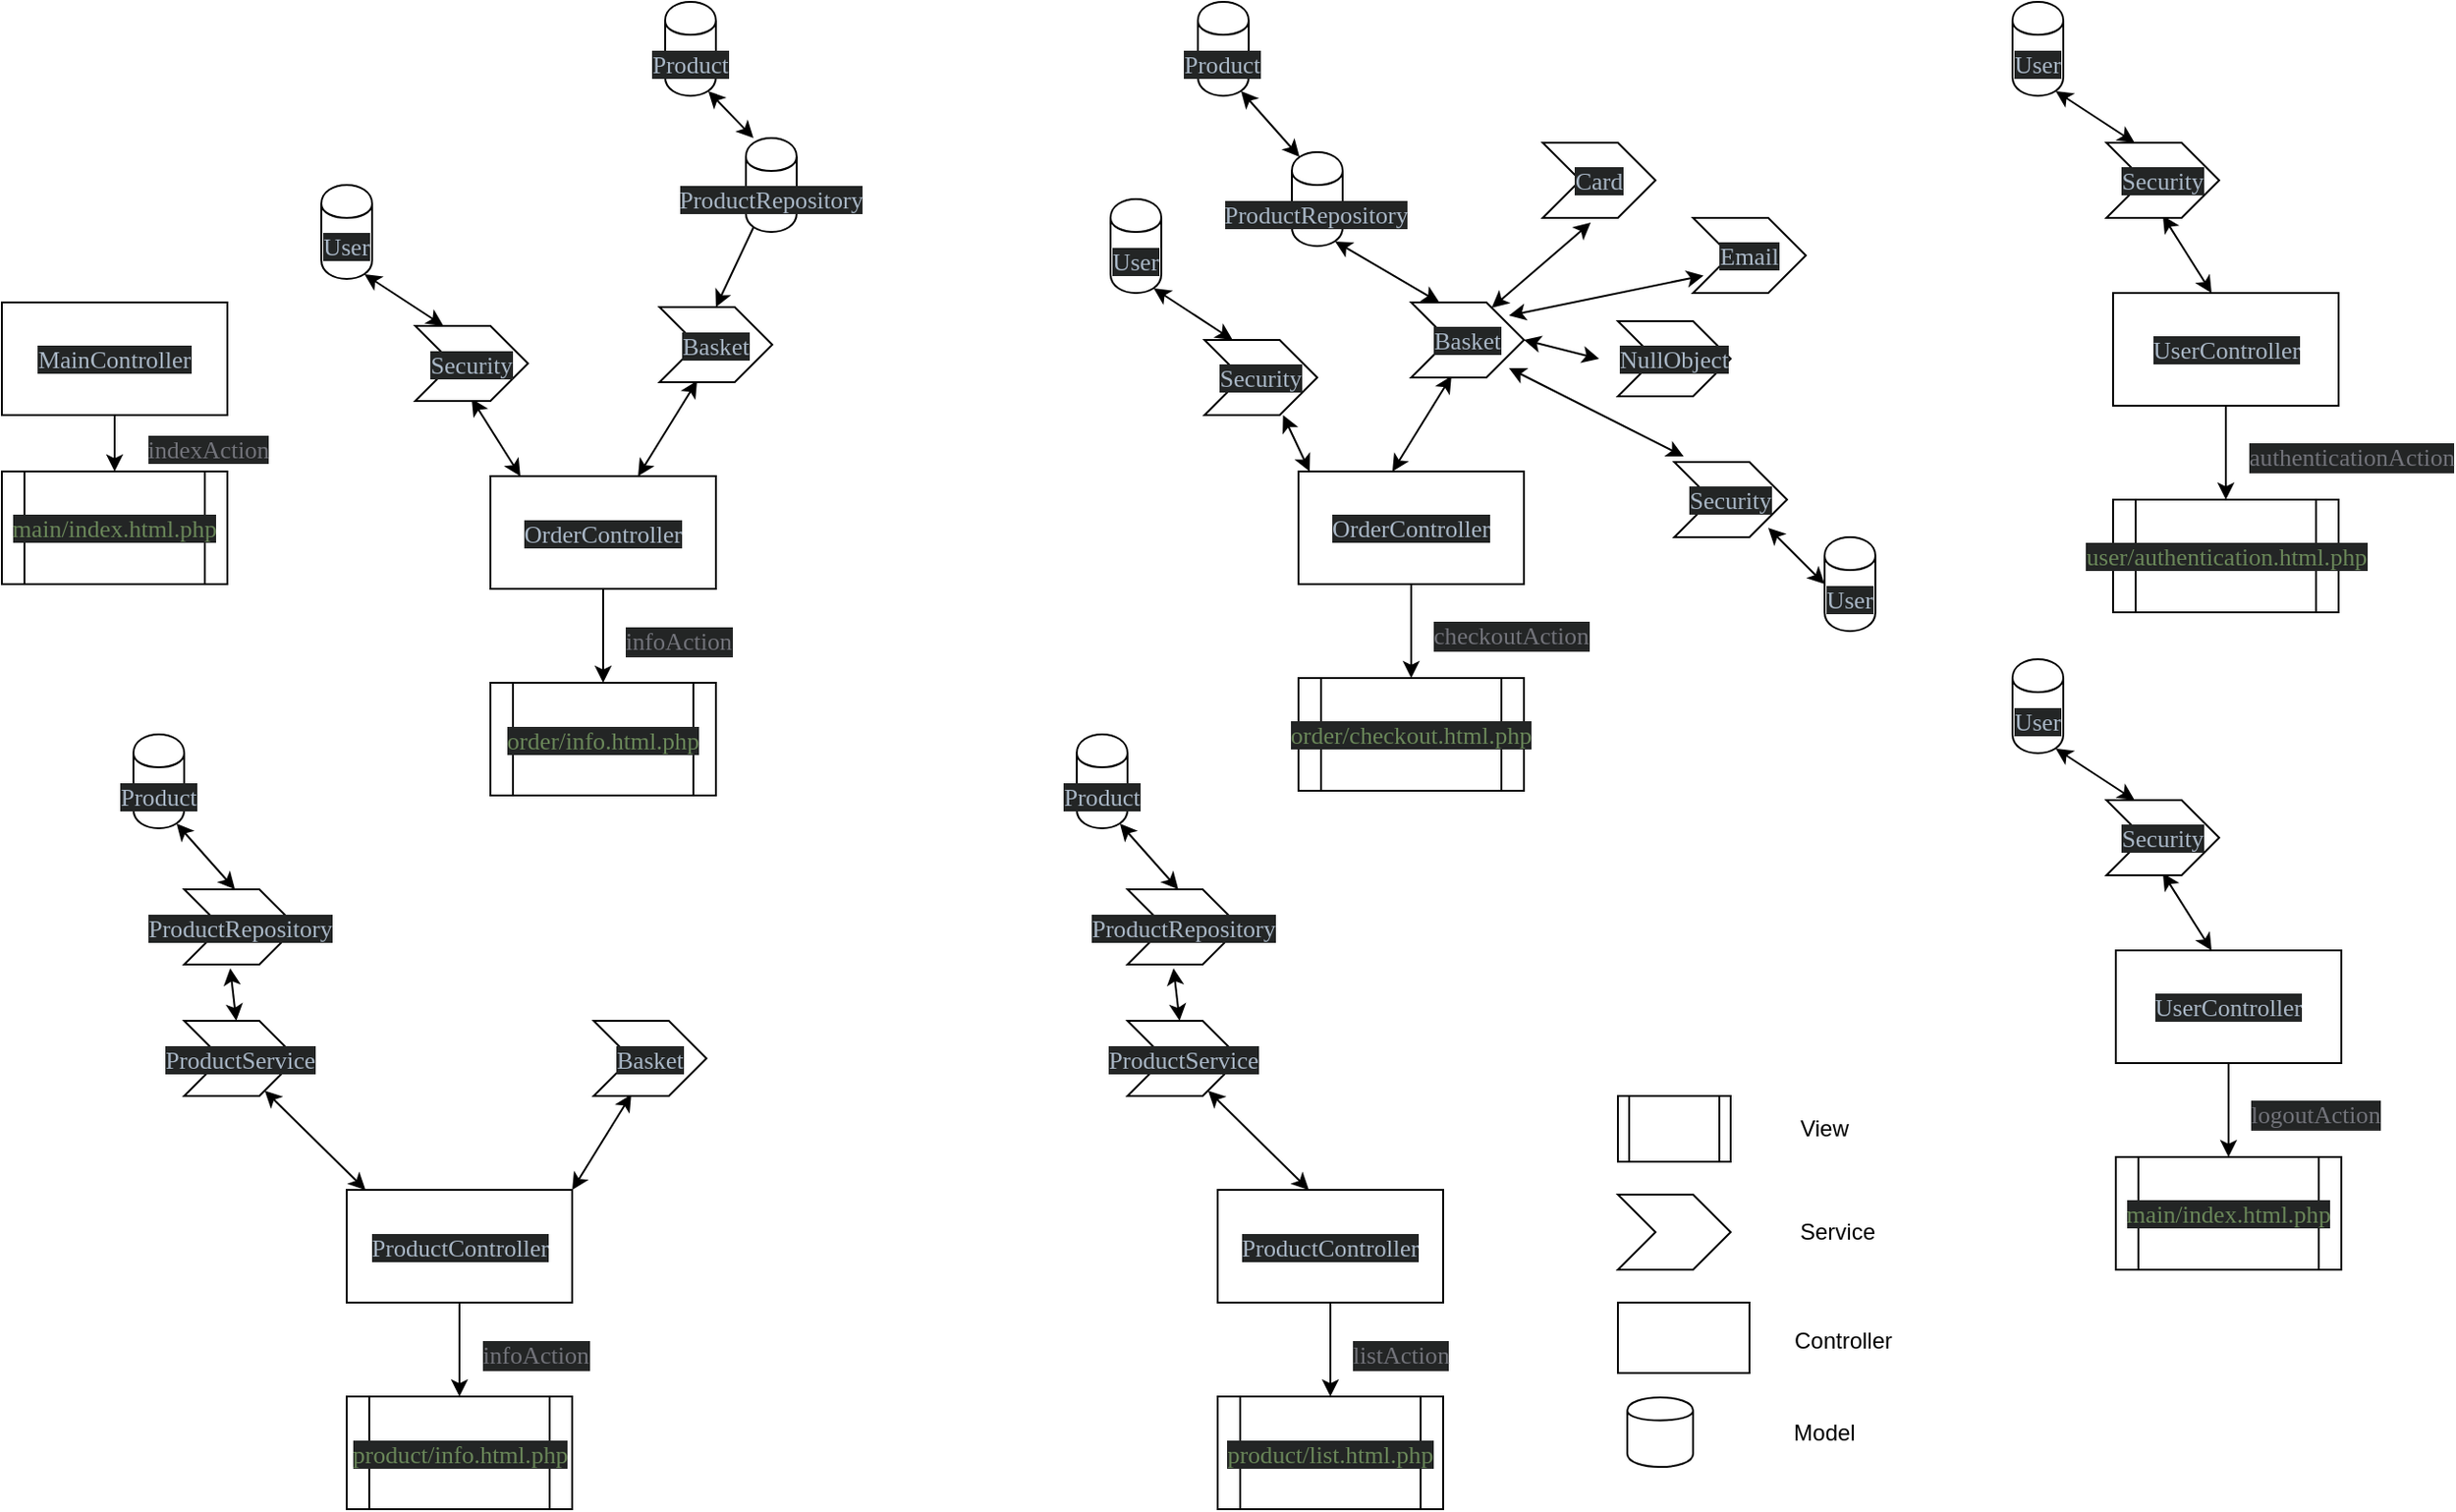<mxfile version="12.9.2" type="device"><diagram id="lqZsJrCbWGDz0xDybwRN" name="Страница 1"><mxGraphModel dx="1422" dy="2015" grid="1" gridSize="10" guides="1" tooltips="1" connect="1" arrows="1" fold="1" page="1" pageScale="1" pageWidth="827" pageHeight="1169" math="0" shadow="0"><root><mxCell id="0"/><mxCell id="1" parent="0"/><mxCell id="A2yRBeC67nWzHYGUFCj2-3" value="" style="edgeStyle=orthogonalEdgeStyle;rounded=0;orthogonalLoop=1;jettySize=auto;html=1;" edge="1" parent="1" source="A2yRBeC67nWzHYGUFCj2-1" target="A2yRBeC67nWzHYGUFCj2-2"><mxGeometry relative="1" as="geometry"/></mxCell><mxCell id="A2yRBeC67nWzHYGUFCj2-1" value="&lt;pre style=&quot;background-color: #2b2b2b ; color: #a9b7c6 ; font-family: &amp;#34;consolas&amp;#34; ; font-size: 9.8pt&quot;&gt;&lt;span style=&quot;background-color: #232525&quot;&gt;MainController&lt;/span&gt;&lt;/pre&gt;" style="rounded=0;whiteSpace=wrap;html=1;" vertex="1" parent="1"><mxGeometry x="30" y="-40" width="120" height="60" as="geometry"/></mxCell><mxCell id="A2yRBeC67nWzHYGUFCj2-2" value="&lt;pre style=&quot;background-color: #2b2b2b ; color: #a9b7c6 ; font-family: &amp;#34;consolas&amp;#34; ; font-size: 9.8pt&quot;&gt;&lt;pre style=&quot;font-family: &amp;#34;consolas&amp;#34; ; font-size: 9.8pt&quot;&gt;&lt;span style=&quot;color: #6a8759 ; background-color: #232525&quot;&gt;main/index.html.php&lt;/span&gt;&lt;/pre&gt;&lt;/pre&gt;" style="shape=process;whiteSpace=wrap;html=1;backgroundOutline=1;" vertex="1" parent="1"><mxGeometry x="30" y="50" width="120" height="60" as="geometry"/></mxCell><mxCell id="A2yRBeC67nWzHYGUFCj2-7" value="" style="rounded=0;orthogonalLoop=1;jettySize=auto;html=1;startArrow=classic;startFill=1;" edge="1" parent="1" source="A2yRBeC67nWzHYGUFCj2-4"><mxGeometry relative="1" as="geometry"><mxPoint x="399.98" y="1.731" as="targetPoint"/><Array as="points"/></mxGeometry></mxCell><mxCell id="A2yRBeC67nWzHYGUFCj2-11" value="" style="edgeStyle=none;rounded=0;orthogonalLoop=1;jettySize=auto;html=1;" edge="1" parent="1" source="A2yRBeC67nWzHYGUFCj2-4" target="A2yRBeC67nWzHYGUFCj2-10"><mxGeometry relative="1" as="geometry"/></mxCell><mxCell id="A2yRBeC67nWzHYGUFCj2-4" value="&lt;pre style=&quot;background-color: #2b2b2b ; color: #a9b7c6 ; font-family: &amp;#34;consolas&amp;#34; ; font-size: 9.8pt&quot;&gt;&lt;span style=&quot;background-color: #232525&quot;&gt;OrderController&lt;/span&gt;&lt;/pre&gt;" style="rounded=0;whiteSpace=wrap;html=1;" vertex="1" parent="1"><mxGeometry x="289.98" y="52.5" width="120" height="60" as="geometry"/></mxCell><mxCell id="A2yRBeC67nWzHYGUFCj2-5" value="&lt;pre style=&quot;background-color: #2b2b2b ; color: #a9b7c6 ; font-family: &amp;#34;consolas&amp;#34; ; font-size: 9.8pt&quot;&gt;&lt;span style=&quot;color: #72737a ; background-color: #232525&quot;&gt;indexAction&lt;/span&gt;&lt;/pre&gt;" style="text;html=1;strokeColor=none;fillColor=none;align=center;verticalAlign=middle;whiteSpace=wrap;rounded=0;" vertex="1" parent="1"><mxGeometry x="120" y="28" width="40" height="20" as="geometry"/></mxCell><mxCell id="A2yRBeC67nWzHYGUFCj2-10" value="&lt;pre style=&quot;background-color: #2b2b2b ; color: #a9b7c6 ; font-family: &amp;#34;consolas&amp;#34; ; font-size: 9.8pt&quot;&gt;&lt;pre style=&quot;font-family: &amp;#34;consolas&amp;#34; ; font-size: 9.8pt&quot;&gt;&lt;span style=&quot;color: #6a8759 ; background-color: #232525&quot;&gt;order/info.html.php&lt;/span&gt;&lt;/pre&gt;&lt;/pre&gt;" style="shape=process;whiteSpace=wrap;html=1;backgroundOutline=1;" vertex="1" parent="1"><mxGeometry x="289.98" y="162.5" width="120" height="60" as="geometry"/></mxCell><mxCell id="A2yRBeC67nWzHYGUFCj2-12" value="&lt;pre style=&quot;background-color: #2b2b2b ; color: #a9b7c6 ; font-family: &amp;#34;consolas&amp;#34; ; font-size: 9.8pt&quot;&gt;&lt;span style=&quot;color: #72737a ; background-color: #232525&quot;&gt;infoAction&lt;/span&gt;&lt;/pre&gt;" style="text;html=1;" vertex="1" parent="1"><mxGeometry x="359.98" y="112.5" width="80" height="30" as="geometry"/></mxCell><mxCell id="A2yRBeC67nWzHYGUFCj2-18" value="" style="edgeStyle=none;rounded=0;orthogonalLoop=1;jettySize=auto;html=1;entryX=0.133;entryY=0;entryDx=0;entryDy=0;entryPerimeter=0;startArrow=classic;startFill=1;" edge="1" parent="1" target="A2yRBeC67nWzHYGUFCj2-4"><mxGeometry relative="1" as="geometry"><mxPoint x="279.98" y="11.304" as="sourcePoint"/><mxPoint x="269.98" y="102.5" as="targetPoint"/></mxGeometry></mxCell><mxCell id="A2yRBeC67nWzHYGUFCj2-21" value="" style="edgeStyle=none;rounded=0;orthogonalLoop=1;jettySize=auto;html=1;entryX=0.5;entryY=0;entryDx=0;entryDy=0;exitX=0.15;exitY=0.95;exitDx=0;exitDy=0;exitPerimeter=0;" edge="1" parent="1" source="A2yRBeC67nWzHYGUFCj2-19" target="A2yRBeC67nWzHYGUFCj2-53"><mxGeometry relative="1" as="geometry"><mxPoint x="459.98" y="-97.5" as="sourcePoint"/><mxPoint x="414.98" y="-47.5" as="targetPoint"/></mxGeometry></mxCell><mxCell id="A2yRBeC67nWzHYGUFCj2-19" value="&lt;pre style=&quot;background-color: #2b2b2b ; color: #a9b7c6 ; font-family: &amp;#34;consolas&amp;#34; ; font-size: 9.8pt&quot;&gt;&lt;pre style=&quot;font-family: &amp;#34;consolas&amp;#34; ; font-size: 9.8pt&quot;&gt;&lt;span style=&quot;background-color: #232525&quot;&gt;ProductRepository&lt;/span&gt;&lt;/pre&gt;&lt;/pre&gt;" style="shape=cylinder;whiteSpace=wrap;html=1;boundedLbl=1;backgroundOutline=1;" vertex="1" parent="1"><mxGeometry x="425.94" y="-127.5" width="27.02" height="50" as="geometry"/></mxCell><mxCell id="A2yRBeC67nWzHYGUFCj2-24" value="&lt;pre style=&quot;background-color: #2b2b2b ; color: #a9b7c6 ; font-family: &amp;#34;consolas&amp;#34; ; font-size: 9.8pt&quot;&gt;&lt;span style=&quot;background-color: #232525&quot;&gt;OrderController&lt;/span&gt;&lt;/pre&gt;" style="rounded=0;whiteSpace=wrap;html=1;" vertex="1" parent="1"><mxGeometry x="720" y="50" width="120" height="60" as="geometry"/></mxCell><mxCell id="A2yRBeC67nWzHYGUFCj2-25" value="" style="edgeStyle=none;rounded=0;orthogonalLoop=1;jettySize=auto;html=1;" edge="1" parent="1" target="A2yRBeC67nWzHYGUFCj2-26"><mxGeometry relative="1" as="geometry"><mxPoint x="780" y="110" as="sourcePoint"/></mxGeometry></mxCell><mxCell id="A2yRBeC67nWzHYGUFCj2-26" value="&lt;pre style=&quot;background-color: #2b2b2b ; color: #a9b7c6 ; font-family: &amp;#34;consolas&amp;#34; ; font-size: 9.8pt&quot;&gt;&lt;pre style=&quot;font-family: &amp;#34;consolas&amp;#34; ; font-size: 9.8pt&quot;&gt;&lt;pre style=&quot;font-family: &amp;#34;consolas&amp;#34; ; font-size: 9.8pt&quot;&gt;&lt;span style=&quot;color: #6a8759 ; background-color: #232525&quot;&gt;order/checkout.html.php&lt;/span&gt;&lt;/pre&gt;&lt;/pre&gt;&lt;/pre&gt;" style="shape=process;whiteSpace=wrap;html=1;backgroundOutline=1;" vertex="1" parent="1"><mxGeometry x="720" y="160" width="120" height="60" as="geometry"/></mxCell><mxCell id="A2yRBeC67nWzHYGUFCj2-27" value="&lt;pre style=&quot;background-color: #2b2b2b ; color: #a9b7c6 ; font-family: &amp;#34;consolas&amp;#34; ; font-size: 9.8pt&quot;&gt;&lt;pre style=&quot;font-family: &amp;#34;consolas&amp;#34; ; font-size: 9.8pt&quot;&gt;&lt;span style=&quot;color: #72737a ; background-color: #232525&quot;&gt;checkoutAction&lt;/span&gt;&lt;/pre&gt;&lt;/pre&gt;" style="text;html=1;" vertex="1" parent="1"><mxGeometry x="790" y="110" width="80" height="30" as="geometry"/></mxCell><mxCell id="A2yRBeC67nWzHYGUFCj2-29" value="" style="edgeStyle=none;rounded=0;orthogonalLoop=1;jettySize=auto;html=1;entryX=0.133;entryY=0;entryDx=0;entryDy=0;entryPerimeter=0;startArrow=classic;startFill=1;" edge="1" parent="1"><mxGeometry relative="1" as="geometry"><mxPoint x="725.96" y="50" as="targetPoint"/><mxPoint x="711.8" y="20" as="sourcePoint"/></mxGeometry></mxCell><mxCell id="A2yRBeC67nWzHYGUFCj2-37" value="" style="edgeStyle=none;rounded=0;orthogonalLoop=1;jettySize=auto;html=1;entryX=0.75;entryY=0;entryDx=0;entryDy=0;startArrow=classic;startFill=1;exitX=0.15;exitY=0.95;exitDx=0;exitDy=0;exitPerimeter=0;" edge="1" parent="1" target="A2yRBeC67nWzHYGUFCj2-59"><mxGeometry relative="1" as="geometry"><mxPoint x="826.93" y="-47.5" as="targetPoint"/><mxPoint x="875.553" y="-82.5" as="sourcePoint"/></mxGeometry></mxCell><mxCell id="A2yRBeC67nWzHYGUFCj2-39" value="" style="edgeStyle=none;rounded=0;orthogonalLoop=1;jettySize=auto;html=1;startArrow=classic;startFill=1;entryX=1;entryY=0.5;entryDx=0;entryDy=0;" edge="1" parent="1" target="A2yRBeC67nWzHYGUFCj2-59"><mxGeometry relative="1" as="geometry"><mxPoint x="831.43" y="-25" as="targetPoint"/><mxPoint x="880" y="-10" as="sourcePoint"/></mxGeometry></mxCell><mxCell id="A2yRBeC67nWzHYGUFCj2-41" value="" style="edgeStyle=none;rounded=0;orthogonalLoop=1;jettySize=auto;html=1;entryX=0.867;entryY=0.175;entryDx=0;entryDy=0;startArrow=classic;startFill=1;exitX=0.15;exitY=0.95;exitDx=0;exitDy=0;exitPerimeter=0;entryPerimeter=0;" edge="1" parent="1" target="A2yRBeC67nWzHYGUFCj2-59"><mxGeometry relative="1" as="geometry"><mxPoint x="831.43" y="-35" as="targetPoint"/><mxPoint x="935.553" y="-54.3" as="sourcePoint"/></mxGeometry></mxCell><mxCell id="A2yRBeC67nWzHYGUFCj2-43" value="" style="edgeStyle=none;rounded=0;orthogonalLoop=1;jettySize=auto;html=1;entryX=0.867;entryY=0.875;entryDx=0;entryDy=0;startArrow=classic;startFill=1;exitX=0.083;exitY=-0.075;exitDx=0;exitDy=0;entryPerimeter=0;exitPerimeter=0;" edge="1" parent="1" source="A2yRBeC67nWzHYGUFCj2-66" target="A2yRBeC67nWzHYGUFCj2-59"><mxGeometry relative="1" as="geometry"><mxPoint x="801.43" y="-35" as="targetPoint"/><mxPoint x="720" y="-15" as="sourcePoint"/></mxGeometry></mxCell><mxCell id="A2yRBeC67nWzHYGUFCj2-45" value="" style="rounded=0;orthogonalLoop=1;jettySize=auto;html=1;startArrow=classic;startFill=1;" edge="1" parent="1"><mxGeometry relative="1" as="geometry"><mxPoint x="770.001" y="50" as="sourcePoint"/><Array as="points"/><mxPoint x="801.43" y="-0.769" as="targetPoint"/></mxGeometry></mxCell><mxCell id="A2yRBeC67nWzHYGUFCj2-47" value="" style="edgeStyle=none;rounded=0;orthogonalLoop=1;jettySize=auto;html=1;entryX=0.25;entryY=0;entryDx=0;entryDy=0;exitX=0.85;exitY=0.95;exitDx=0;exitDy=0;exitPerimeter=0;startArrow=classic;startFill=1;" edge="1" parent="1" source="A2yRBeC67nWzHYGUFCj2-48" target="A2yRBeC67nWzHYGUFCj2-59"><mxGeometry relative="1" as="geometry"><mxPoint x="861.43" y="-100" as="sourcePoint"/><mxPoint x="816.43" y="-50" as="targetPoint"/></mxGeometry></mxCell><mxCell id="A2yRBeC67nWzHYGUFCj2-48" value="&lt;pre style=&quot;background-color: #2b2b2b ; color: #a9b7c6 ; font-family: &amp;#34;consolas&amp;#34; ; font-size: 9.8pt&quot;&gt;&lt;pre style=&quot;font-family: &amp;#34;consolas&amp;#34; ; font-size: 9.8pt&quot;&gt;&lt;span style=&quot;background-color: #232525&quot;&gt;ProductRepository&lt;/span&gt;&lt;/pre&gt;&lt;/pre&gt;" style="shape=cylinder;whiteSpace=wrap;html=1;boundedLbl=1;backgroundOutline=1;" vertex="1" parent="1"><mxGeometry x="716.49" y="-120" width="27.02" height="50" as="geometry"/></mxCell><mxCell id="A2yRBeC67nWzHYGUFCj2-49" value="" style="edgeStyle=none;rounded=0;orthogonalLoop=1;jettySize=auto;html=1;entryX=0.15;entryY=0.05;entryDx=0;entryDy=0;exitX=0.85;exitY=0.95;exitDx=0;exitDy=0;exitPerimeter=0;startArrow=classic;startFill=1;entryPerimeter=0;" edge="1" parent="1" source="A2yRBeC67nWzHYGUFCj2-50" target="A2yRBeC67nWzHYGUFCj2-48"><mxGeometry relative="1" as="geometry"><mxPoint x="818.45" y="-170" as="sourcePoint"/><mxPoint x="773.45" y="-120" as="targetPoint"/></mxGeometry></mxCell><mxCell id="A2yRBeC67nWzHYGUFCj2-50" value="&lt;pre style=&quot;background-color: #2b2b2b ; color: #a9b7c6 ; font-family: &amp;#34;consolas&amp;#34; ; font-size: 9.8pt&quot;&gt;&lt;pre style=&quot;font-family: &amp;#34;consolas&amp;#34; ; font-size: 9.8pt&quot;&gt;&lt;pre style=&quot;font-family: &amp;#34;consolas&amp;#34; ; font-size: 9.8pt&quot;&gt;&lt;span style=&quot;background-color: #232525&quot;&gt;Product&lt;/span&gt;&lt;/pre&gt;&lt;/pre&gt;&lt;/pre&gt;" style="shape=cylinder;whiteSpace=wrap;html=1;boundedLbl=1;backgroundOutline=1;" vertex="1" parent="1"><mxGeometry x="666.49" y="-200" width="27.02" height="50" as="geometry"/></mxCell><mxCell id="A2yRBeC67nWzHYGUFCj2-51" value="" style="edgeStyle=none;rounded=0;orthogonalLoop=1;jettySize=auto;html=1;exitX=0.85;exitY=0.95;exitDx=0;exitDy=0;exitPerimeter=0;startArrow=classic;startFill=1;" edge="1" parent="1" source="A2yRBeC67nWzHYGUFCj2-52"><mxGeometry relative="1" as="geometry"><mxPoint x="481.4" y="-170" as="sourcePoint"/><mxPoint x="429.98" y="-127.5" as="targetPoint"/></mxGeometry></mxCell><mxCell id="A2yRBeC67nWzHYGUFCj2-52" value="&lt;pre style=&quot;background-color: #2b2b2b ; color: #a9b7c6 ; font-family: &amp;#34;consolas&amp;#34; ; font-size: 9.8pt&quot;&gt;&lt;pre style=&quot;font-family: &amp;#34;consolas&amp;#34; ; font-size: 9.8pt&quot;&gt;&lt;pre style=&quot;font-family: &amp;#34;consolas&amp;#34; ; font-size: 9.8pt&quot;&gt;&lt;span style=&quot;background-color: #232525&quot;&gt;Product&lt;/span&gt;&lt;/pre&gt;&lt;/pre&gt;&lt;/pre&gt;" style="shape=cylinder;whiteSpace=wrap;html=1;boundedLbl=1;backgroundOutline=1;" vertex="1" parent="1"><mxGeometry x="382.95" y="-200" width="27.02" height="50" as="geometry"/></mxCell><mxCell id="A2yRBeC67nWzHYGUFCj2-53" value="&lt;pre style=&quot;background-color: rgb(43 , 43 , 43) ; color: rgb(169 , 183 , 198) ; font-family: &amp;#34;consolas&amp;#34; ; font-size: 9.8pt&quot;&gt;&lt;span style=&quot;background-color: rgb(35 , 37 , 37)&quot;&gt;Basket&lt;/span&gt;&lt;/pre&gt;" style="shape=step;perimeter=stepPerimeter;whiteSpace=wrap;html=1;fixedSize=1;" vertex="1" parent="1"><mxGeometry x="379.98" y="-37.5" width="60" height="40" as="geometry"/></mxCell><mxCell id="A2yRBeC67nWzHYGUFCj2-55" value="&lt;pre style=&quot;background-color: rgb(43 , 43 , 43) ; color: rgb(169 , 183 , 198) ; font-family: &amp;#34;consolas&amp;#34; ; font-size: 9.8pt&quot;&gt;&lt;pre style=&quot;font-family: &amp;#34;consolas&amp;#34; ; font-size: 9.8pt&quot;&gt;&lt;span style=&quot;background-color: rgb(35 , 37 , 37)&quot;&gt;Security&lt;/span&gt;&lt;/pre&gt;&lt;/pre&gt;" style="shape=step;perimeter=stepPerimeter;whiteSpace=wrap;html=1;fixedSize=1;" vertex="1" parent="1"><mxGeometry x="249.98" y="-27.5" width="60" height="40" as="geometry"/></mxCell><mxCell id="A2yRBeC67nWzHYGUFCj2-57" value="&lt;pre style=&quot;background-color: rgb(43 , 43 , 43) ; color: rgb(169 , 183 , 198) ; font-family: &amp;#34;consolas&amp;#34; ; font-size: 9.8pt&quot;&gt;&lt;pre style=&quot;font-family: &amp;#34;consolas&amp;#34; ; font-size: 9.8pt&quot;&gt;&lt;span style=&quot;background-color: rgb(35 , 37 , 37)&quot;&gt;Security&lt;/span&gt;&lt;/pre&gt;&lt;/pre&gt;" style="shape=step;perimeter=stepPerimeter;whiteSpace=wrap;html=1;fixedSize=1;" vertex="1" parent="1"><mxGeometry x="670" y="-20" width="60" height="40" as="geometry"/></mxCell><mxCell id="A2yRBeC67nWzHYGUFCj2-59" value="&lt;pre style=&quot;background-color: rgb(43 , 43 , 43) ; color: rgb(169 , 183 , 198) ; font-family: &amp;#34;consolas&amp;#34; ; font-size: 9.8pt&quot;&gt;&lt;span style=&quot;background-color: rgb(35 , 37 , 37)&quot;&gt;Basket&lt;/span&gt;&lt;/pre&gt;" style="shape=step;perimeter=stepPerimeter;whiteSpace=wrap;html=1;fixedSize=1;" vertex="1" parent="1"><mxGeometry x="780" y="-40" width="60" height="40" as="geometry"/></mxCell><mxCell id="A2yRBeC67nWzHYGUFCj2-62" value="&lt;pre style=&quot;background-color: rgb(43 , 43 , 43) ; color: rgb(169 , 183 , 198) ; font-family: &amp;#34;consolas&amp;#34; ; font-size: 9.8pt&quot;&gt;&lt;pre style=&quot;font-size: 9.8pt ; font-family: &amp;#34;consolas&amp;#34;&quot;&gt;&lt;span style=&quot;background-color: rgb(35 , 37 , 37)&quot;&gt;Card&lt;/span&gt;&lt;/pre&gt;&lt;/pre&gt;" style="shape=step;perimeter=stepPerimeter;whiteSpace=wrap;html=1;fixedSize=1;" vertex="1" parent="1"><mxGeometry x="850" y="-125" width="60" height="40" as="geometry"/></mxCell><mxCell id="A2yRBeC67nWzHYGUFCj2-63" value="&lt;pre style=&quot;background-color: rgb(43 , 43 , 43) ; color: rgb(169 , 183 , 198) ; font-family: &amp;#34;consolas&amp;#34; ; font-size: 9.8pt&quot;&gt;&lt;pre style=&quot;font-size: 9.8pt ; font-family: &amp;#34;consolas&amp;#34;&quot;&gt;&lt;span style=&quot;background-color: rgb(35 , 37 , 37)&quot;&gt;Email&lt;/span&gt;&lt;/pre&gt;&lt;/pre&gt;" style="shape=step;perimeter=stepPerimeter;whiteSpace=wrap;html=1;fixedSize=1;" vertex="1" parent="1"><mxGeometry x="930" y="-85" width="60" height="40" as="geometry"/></mxCell><mxCell id="A2yRBeC67nWzHYGUFCj2-64" value="&lt;pre style=&quot;background-color: rgb(43 , 43 , 43) ; color: rgb(169 , 183 , 198) ; font-family: &amp;#34;consolas&amp;#34; ; font-size: 9.8pt&quot;&gt;&lt;pre style=&quot;font-size: 9.8pt ; font-family: &amp;#34;consolas&amp;#34;&quot;&gt;&lt;span style=&quot;background-color: rgb(35 , 37 , 37)&quot;&gt;NullObject&lt;/span&gt;&lt;/pre&gt;&lt;/pre&gt;" style="shape=step;perimeter=stepPerimeter;whiteSpace=wrap;html=1;fixedSize=1;" vertex="1" parent="1"><mxGeometry x="890" y="-30" width="60" height="40" as="geometry"/></mxCell><mxCell id="A2yRBeC67nWzHYGUFCj2-66" value="&lt;pre style=&quot;background-color: rgb(43 , 43 , 43) ; color: rgb(169 , 183 , 198) ; font-family: &amp;#34;consolas&amp;#34; ; font-size: 9.8pt&quot;&gt;&lt;pre style=&quot;font-family: &amp;#34;consolas&amp;#34; ; font-size: 9.8pt&quot;&gt;&lt;span style=&quot;background-color: rgb(35 , 37 , 37)&quot;&gt;Security&lt;/span&gt;&lt;/pre&gt;&lt;/pre&gt;" style="shape=step;perimeter=stepPerimeter;whiteSpace=wrap;html=1;fixedSize=1;" vertex="1" parent="1"><mxGeometry x="920" y="45" width="60" height="40" as="geometry"/></mxCell><mxCell id="A2yRBeC67nWzHYGUFCj2-67" value="" style="edgeStyle=none;rounded=0;orthogonalLoop=1;jettySize=auto;html=1;entryX=0.833;entryY=0.875;entryDx=0;entryDy=0;exitX=0;exitY=0.5;exitDx=0;exitDy=0;startArrow=classic;startFill=1;entryPerimeter=0;" edge="1" parent="1" source="A2yRBeC67nWzHYGUFCj2-68" target="A2yRBeC67nWzHYGUFCj2-66"><mxGeometry relative="1" as="geometry"><mxPoint x="1141.96" y="68.75" as="sourcePoint"/><mxPoint x="1044.053" y="121.25" as="targetPoint"/></mxGeometry></mxCell><mxCell id="A2yRBeC67nWzHYGUFCj2-68" value="&lt;pre style=&quot;background-color: #2b2b2b ; color: #a9b7c6 ; font-family: &amp;#34;consolas&amp;#34; ; font-size: 9.8pt&quot;&gt;&lt;pre style=&quot;font-family: &amp;#34;consolas&amp;#34; ; font-size: 9.8pt&quot;&gt;&lt;pre style=&quot;font-family: &amp;#34;consolas&amp;#34; ; font-size: 9.8pt&quot;&gt;&lt;pre style=&quot;font-family: &amp;#34;consolas&amp;#34; ; font-size: 9.8pt&quot;&gt;&lt;span style=&quot;background-color: #232525&quot;&gt;User&lt;/span&gt;&lt;/pre&gt;&lt;/pre&gt;&lt;/pre&gt;&lt;/pre&gt;" style="shape=cylinder;whiteSpace=wrap;html=1;boundedLbl=1;backgroundOutline=1;" vertex="1" parent="1"><mxGeometry x="1000" y="85" width="27.02" height="50" as="geometry"/></mxCell><mxCell id="A2yRBeC67nWzHYGUFCj2-73" value="" style="edgeStyle=none;rounded=0;orthogonalLoop=1;jettySize=auto;html=1;entryX=0.25;entryY=0;entryDx=0;entryDy=0;startArrow=classic;startFill=1;exitX=0.85;exitY=0.95;exitDx=0;exitDy=0;exitPerimeter=0;" edge="1" parent="1" source="A2yRBeC67nWzHYGUFCj2-74" target="A2yRBeC67nWzHYGUFCj2-55"><mxGeometry relative="1" as="geometry"><mxPoint x="229.98" y="-47.5" as="sourcePoint"/><mxPoint x="169.98" y="-107.5" as="targetPoint"/></mxGeometry></mxCell><mxCell id="A2yRBeC67nWzHYGUFCj2-74" value="&lt;pre style=&quot;background-color: #2b2b2b ; color: #a9b7c6 ; font-family: &amp;#34;consolas&amp;#34; ; font-size: 9.8pt&quot;&gt;&lt;pre style=&quot;font-family: &amp;#34;consolas&amp;#34; ; font-size: 9.8pt&quot;&gt;&lt;pre style=&quot;font-family: &amp;#34;consolas&amp;#34; ; font-size: 9.8pt&quot;&gt;&lt;pre style=&quot;font-family: &amp;#34;consolas&amp;#34; ; font-size: 9.8pt&quot;&gt;&lt;span style=&quot;background-color: #232525&quot;&gt;User&lt;/span&gt;&lt;/pre&gt;&lt;/pre&gt;&lt;/pre&gt;&lt;/pre&gt;" style="shape=cylinder;whiteSpace=wrap;html=1;boundedLbl=1;backgroundOutline=1;" vertex="1" parent="1"><mxGeometry x="200.0" y="-102.5" width="27.02" height="50" as="geometry"/></mxCell><mxCell id="A2yRBeC67nWzHYGUFCj2-75" value="" style="edgeStyle=none;rounded=0;orthogonalLoop=1;jettySize=auto;html=1;entryX=0.25;entryY=0;entryDx=0;entryDy=0;startArrow=classic;startFill=1;exitX=0.85;exitY=0.95;exitDx=0;exitDy=0;exitPerimeter=0;" edge="1" parent="1" source="A2yRBeC67nWzHYGUFCj2-76"><mxGeometry relative="1" as="geometry"><mxPoint x="649.98" y="-40" as="sourcePoint"/><mxPoint x="684.98" y="-20" as="targetPoint"/></mxGeometry></mxCell><mxCell id="A2yRBeC67nWzHYGUFCj2-76" value="&lt;pre style=&quot;background-color: #2b2b2b ; color: #a9b7c6 ; font-family: &amp;#34;consolas&amp;#34; ; font-size: 9.8pt&quot;&gt;&lt;pre style=&quot;font-family: &amp;#34;consolas&amp;#34; ; font-size: 9.8pt&quot;&gt;&lt;pre style=&quot;font-family: &amp;#34;consolas&amp;#34; ; font-size: 9.8pt&quot;&gt;&lt;pre style=&quot;font-family: &amp;#34;consolas&amp;#34; ; font-size: 9.8pt&quot;&gt;&lt;span style=&quot;background-color: #232525&quot;&gt;User&lt;/span&gt;&lt;/pre&gt;&lt;/pre&gt;&lt;/pre&gt;&lt;/pre&gt;" style="shape=cylinder;whiteSpace=wrap;html=1;boundedLbl=1;backgroundOutline=1;" vertex="1" parent="1"><mxGeometry x="620" y="-95" width="27.02" height="50" as="geometry"/></mxCell><mxCell id="A2yRBeC67nWzHYGUFCj2-77" value="" style="edgeStyle=none;rounded=0;orthogonalLoop=1;jettySize=auto;html=1;" edge="1" parent="1" source="A2yRBeC67nWzHYGUFCj2-78" target="A2yRBeC67nWzHYGUFCj2-79"><mxGeometry relative="1" as="geometry"/></mxCell><mxCell id="A2yRBeC67nWzHYGUFCj2-78" value="&lt;pre style=&quot;background-color: #2b2b2b ; color: #a9b7c6 ; font-family: &amp;#34;consolas&amp;#34; ; font-size: 9.8pt&quot;&gt;&lt;pre style=&quot;font-family: &amp;#34;consolas&amp;#34; ; font-size: 9.8pt&quot;&gt;&lt;span style=&quot;background-color: #232525&quot;&gt;ProductController&lt;/span&gt;&lt;/pre&gt;&lt;/pre&gt;" style="rounded=0;whiteSpace=wrap;html=1;" vertex="1" parent="1"><mxGeometry x="213.5" y="432.5" width="120" height="60" as="geometry"/></mxCell><mxCell id="A2yRBeC67nWzHYGUFCj2-79" value="&lt;pre style=&quot;background-color: #2b2b2b ; color: #a9b7c6 ; font-family: &amp;#34;consolas&amp;#34; ; font-size: 9.8pt&quot;&gt;&lt;pre style=&quot;font-family: &amp;#34;consolas&amp;#34; ; font-size: 9.8pt&quot;&gt;&lt;span style=&quot;color: #6a8759 ; background-color: #232525&quot;&gt;product/info.html.php&lt;/span&gt;&lt;/pre&gt;&lt;/pre&gt;" style="shape=process;whiteSpace=wrap;html=1;backgroundOutline=1;" vertex="1" parent="1"><mxGeometry x="213.5" y="542.5" width="120" height="60" as="geometry"/></mxCell><mxCell id="A2yRBeC67nWzHYGUFCj2-80" value="&lt;pre style=&quot;background-color: #2b2b2b ; color: #a9b7c6 ; font-family: &amp;#34;consolas&amp;#34; ; font-size: 9.8pt&quot;&gt;&lt;pre style=&quot;font-family: &amp;#34;consolas&amp;#34; ; font-size: 9.8pt&quot;&gt;&lt;span style=&quot;color: #72737a ; background-color: #232525&quot;&gt;infoAction&lt;/span&gt;&lt;/pre&gt;&lt;/pre&gt;" style="text;html=1;" vertex="1" parent="1"><mxGeometry x="283.5" y="492.5" width="80" height="30" as="geometry"/></mxCell><mxCell id="A2yRBeC67nWzHYGUFCj2-81" value="" style="rounded=0;orthogonalLoop=1;jettySize=auto;html=1;startArrow=classic;startFill=1;" edge="1" parent="1"><mxGeometry relative="1" as="geometry"><mxPoint x="333.521" y="432.5" as="sourcePoint"/><mxPoint x="364.95" y="381.731" as="targetPoint"/><Array as="points"/></mxGeometry></mxCell><mxCell id="A2yRBeC67nWzHYGUFCj2-82" value="&lt;pre style=&quot;background-color: rgb(43 , 43 , 43) ; color: rgb(169 , 183 , 198) ; font-family: &amp;#34;consolas&amp;#34; ; font-size: 9.8pt&quot;&gt;&lt;span style=&quot;background-color: rgb(35 , 37 , 37)&quot;&gt;Basket&lt;/span&gt;&lt;/pre&gt;" style="shape=step;perimeter=stepPerimeter;whiteSpace=wrap;html=1;fixedSize=1;" vertex="1" parent="1"><mxGeometry x="344.95" y="342.5" width="60" height="40" as="geometry"/></mxCell><mxCell id="A2yRBeC67nWzHYGUFCj2-83" value="" style="rounded=0;orthogonalLoop=1;jettySize=auto;html=1;startArrow=classic;startFill=1;entryX=0.75;entryY=1;entryDx=0;entryDy=0;" edge="1" parent="1" target="A2yRBeC67nWzHYGUFCj2-84"><mxGeometry relative="1" as="geometry"><mxPoint x="223.521" y="432.5" as="sourcePoint"/><mxPoint x="254.95" y="381.731" as="targetPoint"/><Array as="points"/></mxGeometry></mxCell><mxCell id="A2yRBeC67nWzHYGUFCj2-84" value="&lt;pre style=&quot;background-color: rgb(43 , 43 , 43) ; color: rgb(169 , 183 , 198) ; font-family: &amp;#34;consolas&amp;#34; ; font-size: 9.8pt&quot;&gt;&lt;pre style=&quot;font-family: &amp;#34;consolas&amp;#34; ; font-size: 9.8pt&quot;&gt;&lt;span style=&quot;background-color: #232525&quot;&gt;ProductService&lt;/span&gt;&lt;/pre&gt;&lt;/pre&gt;" style="shape=step;perimeter=stepPerimeter;whiteSpace=wrap;html=1;fixedSize=1;" vertex="1" parent="1"><mxGeometry x="127.03" y="342.5" width="60" height="40" as="geometry"/></mxCell><mxCell id="A2yRBeC67nWzHYGUFCj2-86" value="&lt;pre style=&quot;background-color: rgb(43 , 43 , 43) ; color: rgb(169 , 183 , 198) ; font-family: &amp;#34;consolas&amp;#34; ; font-size: 9.8pt&quot;&gt;&lt;pre style=&quot;font-family: &amp;#34;consolas&amp;#34; ; font-size: 9.8pt&quot;&gt;&lt;pre style=&quot;font-family: &amp;#34;consolas&amp;#34; ; font-size: 9.8pt&quot;&gt;&lt;span style=&quot;background-color: #232525&quot;&gt;ProductRepository&lt;/span&gt;&lt;/pre&gt;&lt;/pre&gt;&lt;/pre&gt;" style="shape=step;perimeter=stepPerimeter;whiteSpace=wrap;html=1;fixedSize=1;" vertex="1" parent="1"><mxGeometry x="127.03" y="272.5" width="60" height="40" as="geometry"/></mxCell><mxCell id="A2yRBeC67nWzHYGUFCj2-87" value="" style="rounded=0;orthogonalLoop=1;jettySize=auto;html=1;startArrow=classic;startFill=1;entryX=0.408;entryY=1.05;entryDx=0;entryDy=0;entryPerimeter=0;" edge="1" parent="1" source="A2yRBeC67nWzHYGUFCj2-84" target="A2yRBeC67nWzHYGUFCj2-86"><mxGeometry relative="1" as="geometry"><mxPoint x="233.521" y="442.5" as="sourcePoint"/><mxPoint x="179.887" y="389.643" as="targetPoint"/><Array as="points"/></mxGeometry></mxCell><mxCell id="A2yRBeC67nWzHYGUFCj2-88" value="" style="edgeStyle=none;rounded=0;orthogonalLoop=1;jettySize=auto;html=1;entryX=0.15;entryY=0.05;entryDx=0;entryDy=0;exitX=0.85;exitY=0.95;exitDx=0;exitDy=0;exitPerimeter=0;startArrow=classic;startFill=1;entryPerimeter=0;" edge="1" parent="1" source="A2yRBeC67nWzHYGUFCj2-89"><mxGeometry relative="1" as="geometry"><mxPoint x="251.96" y="220" as="sourcePoint"/><mxPoint x="154.053" y="272.5" as="targetPoint"/></mxGeometry></mxCell><mxCell id="A2yRBeC67nWzHYGUFCj2-89" value="&lt;pre style=&quot;background-color: #2b2b2b ; color: #a9b7c6 ; font-family: &amp;#34;consolas&amp;#34; ; font-size: 9.8pt&quot;&gt;&lt;pre style=&quot;font-family: &amp;#34;consolas&amp;#34; ; font-size: 9.8pt&quot;&gt;&lt;pre style=&quot;font-family: &amp;#34;consolas&amp;#34; ; font-size: 9.8pt&quot;&gt;&lt;span style=&quot;background-color: #232525&quot;&gt;Product&lt;/span&gt;&lt;/pre&gt;&lt;/pre&gt;&lt;/pre&gt;" style="shape=cylinder;whiteSpace=wrap;html=1;boundedLbl=1;backgroundOutline=1;" vertex="1" parent="1"><mxGeometry x="100.0" y="190" width="27.02" height="50" as="geometry"/></mxCell><mxCell id="A2yRBeC67nWzHYGUFCj2-91" value="" style="edgeStyle=none;rounded=0;orthogonalLoop=1;jettySize=auto;html=1;" edge="1" parent="1" source="A2yRBeC67nWzHYGUFCj2-92" target="A2yRBeC67nWzHYGUFCj2-93"><mxGeometry relative="1" as="geometry"/></mxCell><mxCell id="A2yRBeC67nWzHYGUFCj2-92" value="&lt;pre style=&quot;background-color: #2b2b2b ; color: #a9b7c6 ; font-family: &amp;#34;consolas&amp;#34; ; font-size: 9.8pt&quot;&gt;&lt;pre style=&quot;font-family: &amp;#34;consolas&amp;#34; ; font-size: 9.8pt&quot;&gt;&lt;span style=&quot;background-color: #232525&quot;&gt;ProductController&lt;/span&gt;&lt;/pre&gt;&lt;/pre&gt;" style="rounded=0;whiteSpace=wrap;html=1;" vertex="1" parent="1"><mxGeometry x="677" y="432.5" width="120" height="60" as="geometry"/></mxCell><mxCell id="A2yRBeC67nWzHYGUFCj2-93" value="&lt;pre style=&quot;background-color: #2b2b2b ; color: #a9b7c6 ; font-family: &amp;#34;consolas&amp;#34; ; font-size: 9.8pt&quot;&gt;&lt;pre style=&quot;font-family: &amp;#34;consolas&amp;#34; ; font-size: 9.8pt&quot;&gt;&lt;pre style=&quot;font-family: &amp;#34;consolas&amp;#34; ; font-size: 9.8pt&quot;&gt;&lt;span style=&quot;color: #6a8759 ; background-color: #232525&quot;&gt;product/list.html.php&lt;/span&gt;&lt;/pre&gt;&lt;/pre&gt;&lt;/pre&gt;" style="shape=process;whiteSpace=wrap;html=1;backgroundOutline=1;" vertex="1" parent="1"><mxGeometry x="677" y="542.5" width="120" height="60" as="geometry"/></mxCell><mxCell id="A2yRBeC67nWzHYGUFCj2-94" value="&lt;pre style=&quot;background-color: #2b2b2b ; color: #a9b7c6 ; font-family: &amp;#34;consolas&amp;#34; ; font-size: 9.8pt&quot;&gt;&lt;pre style=&quot;font-family: &amp;#34;consolas&amp;#34; ; font-size: 9.8pt&quot;&gt;&lt;pre style=&quot;font-family: &amp;#34;consolas&amp;#34; ; font-size: 9.8pt&quot;&gt;&lt;span style=&quot;color: #72737a ; background-color: #232525&quot;&gt;listAction&lt;/span&gt;&lt;/pre&gt;&lt;/pre&gt;&lt;/pre&gt;" style="text;html=1;" vertex="1" parent="1"><mxGeometry x="747" y="492.5" width="80" height="30" as="geometry"/></mxCell><mxCell id="A2yRBeC67nWzHYGUFCj2-95" value="" style="rounded=0;orthogonalLoop=1;jettySize=auto;html=1;startArrow=classic;startFill=1;entryX=0.75;entryY=1;entryDx=0;entryDy=0;" edge="1" parent="1" target="A2yRBeC67nWzHYGUFCj2-96"><mxGeometry relative="1" as="geometry"><mxPoint x="725.521" y="432.5" as="sourcePoint"/><mxPoint x="756.95" y="381.731" as="targetPoint"/><Array as="points"/></mxGeometry></mxCell><mxCell id="A2yRBeC67nWzHYGUFCj2-96" value="&lt;pre style=&quot;background-color: rgb(43 , 43 , 43) ; color: rgb(169 , 183 , 198) ; font-family: &amp;#34;consolas&amp;#34; ; font-size: 9.8pt&quot;&gt;&lt;pre style=&quot;font-family: &amp;#34;consolas&amp;#34; ; font-size: 9.8pt&quot;&gt;&lt;span style=&quot;background-color: #232525&quot;&gt;ProductService&lt;/span&gt;&lt;/pre&gt;&lt;/pre&gt;" style="shape=step;perimeter=stepPerimeter;whiteSpace=wrap;html=1;fixedSize=1;" vertex="1" parent="1"><mxGeometry x="629.03" y="342.5" width="60" height="40" as="geometry"/></mxCell><mxCell id="A2yRBeC67nWzHYGUFCj2-97" value="&lt;pre style=&quot;background-color: rgb(43 , 43 , 43) ; color: rgb(169 , 183 , 198) ; font-family: &amp;#34;consolas&amp;#34; ; font-size: 9.8pt&quot;&gt;&lt;pre style=&quot;font-family: &amp;#34;consolas&amp;#34; ; font-size: 9.8pt&quot;&gt;&lt;pre style=&quot;font-family: &amp;#34;consolas&amp;#34; ; font-size: 9.8pt&quot;&gt;&lt;span style=&quot;background-color: #232525&quot;&gt;ProductRepository&lt;/span&gt;&lt;/pre&gt;&lt;/pre&gt;&lt;/pre&gt;" style="shape=step;perimeter=stepPerimeter;whiteSpace=wrap;html=1;fixedSize=1;" vertex="1" parent="1"><mxGeometry x="629.03" y="272.5" width="60" height="40" as="geometry"/></mxCell><mxCell id="A2yRBeC67nWzHYGUFCj2-98" value="" style="rounded=0;orthogonalLoop=1;jettySize=auto;html=1;startArrow=classic;startFill=1;entryX=0.408;entryY=1.05;entryDx=0;entryDy=0;entryPerimeter=0;" edge="1" parent="1" source="A2yRBeC67nWzHYGUFCj2-96" target="A2yRBeC67nWzHYGUFCj2-97"><mxGeometry relative="1" as="geometry"><mxPoint x="735.521" y="442.5" as="sourcePoint"/><mxPoint x="681.887" y="389.643" as="targetPoint"/><Array as="points"/></mxGeometry></mxCell><mxCell id="A2yRBeC67nWzHYGUFCj2-99" value="" style="edgeStyle=none;rounded=0;orthogonalLoop=1;jettySize=auto;html=1;entryX=0.15;entryY=0.05;entryDx=0;entryDy=0;exitX=0.85;exitY=0.95;exitDx=0;exitDy=0;exitPerimeter=0;startArrow=classic;startFill=1;entryPerimeter=0;" edge="1" parent="1" source="A2yRBeC67nWzHYGUFCj2-100"><mxGeometry relative="1" as="geometry"><mxPoint x="753.96" y="220" as="sourcePoint"/><mxPoint x="656.053" y="272.5" as="targetPoint"/></mxGeometry></mxCell><mxCell id="A2yRBeC67nWzHYGUFCj2-100" value="&lt;pre style=&quot;background-color: #2b2b2b ; color: #a9b7c6 ; font-family: &amp;#34;consolas&amp;#34; ; font-size: 9.8pt&quot;&gt;&lt;pre style=&quot;font-family: &amp;#34;consolas&amp;#34; ; font-size: 9.8pt&quot;&gt;&lt;pre style=&quot;font-family: &amp;#34;consolas&amp;#34; ; font-size: 9.8pt&quot;&gt;&lt;span style=&quot;background-color: #232525&quot;&gt;Product&lt;/span&gt;&lt;/pre&gt;&lt;/pre&gt;&lt;/pre&gt;" style="shape=cylinder;whiteSpace=wrap;html=1;boundedLbl=1;backgroundOutline=1;" vertex="1" parent="1"><mxGeometry x="602" y="190" width="27.02" height="50" as="geometry"/></mxCell><mxCell id="A2yRBeC67nWzHYGUFCj2-101" value="" style="edgeStyle=none;rounded=0;orthogonalLoop=1;jettySize=auto;html=1;" edge="1" parent="1" source="A2yRBeC67nWzHYGUFCj2-102" target="A2yRBeC67nWzHYGUFCj2-103"><mxGeometry relative="1" as="geometry"/></mxCell><mxCell id="A2yRBeC67nWzHYGUFCj2-102" value="&lt;pre style=&quot;background-color: #2b2b2b ; color: #a9b7c6 ; font-family: &amp;#34;consolas&amp;#34; ; font-size: 9.8pt&quot;&gt;&lt;pre style=&quot;font-family: &amp;#34;consolas&amp;#34; ; font-size: 9.8pt&quot;&gt;&lt;pre style=&quot;font-family: &amp;#34;consolas&amp;#34; ; font-size: 9.8pt&quot;&gt;&lt;span style=&quot;background-color: #232525&quot;&gt;UserController&lt;/span&gt;&lt;/pre&gt;&lt;/pre&gt;&lt;/pre&gt;" style="rounded=0;whiteSpace=wrap;html=1;" vertex="1" parent="1"><mxGeometry x="1154.96" y="305" width="120" height="60" as="geometry"/></mxCell><mxCell id="A2yRBeC67nWzHYGUFCj2-103" value="&lt;pre style=&quot;background-color: #2b2b2b ; color: #a9b7c6 ; font-family: &amp;#34;consolas&amp;#34; ; font-size: 9.8pt&quot;&gt;&lt;pre style=&quot;font-family: &amp;#34;consolas&amp;#34; ; font-size: 9.8pt&quot;&gt;&lt;pre style=&quot;font-size: 9.8pt ; font-family: &amp;#34;consolas&amp;#34;&quot;&gt;&lt;span style=&quot;color: rgb(106 , 135 , 89) ; background-color: rgb(35 , 37 , 37)&quot;&gt;main/index.html.php&lt;/span&gt;&lt;/pre&gt;&lt;/pre&gt;&lt;/pre&gt;" style="shape=process;whiteSpace=wrap;html=1;backgroundOutline=1;" vertex="1" parent="1"><mxGeometry x="1154.96" y="415" width="120" height="60" as="geometry"/></mxCell><mxCell id="A2yRBeC67nWzHYGUFCj2-104" value="&lt;pre style=&quot;background-color: #2b2b2b ; color: #a9b7c6 ; font-family: &amp;#34;consolas&amp;#34; ; font-size: 9.8pt&quot;&gt;&lt;pre style=&quot;font-family: &amp;#34;consolas&amp;#34; ; font-size: 9.8pt&quot;&gt;&lt;pre style=&quot;font-family: &amp;#34;consolas&amp;#34; ; font-size: 9.8pt&quot;&gt;&lt;span style=&quot;color: #72737a ; background-color: #232525&quot;&gt;logoutAction&lt;/span&gt;&lt;/pre&gt;&lt;/pre&gt;&lt;/pre&gt;" style="text;html=1;" vertex="1" parent="1"><mxGeometry x="1224.96" y="365" width="80" height="30" as="geometry"/></mxCell><mxCell id="A2yRBeC67nWzHYGUFCj2-105" value="" style="edgeStyle=none;rounded=0;orthogonalLoop=1;jettySize=auto;html=1;entryX=0.133;entryY=0;entryDx=0;entryDy=0;entryPerimeter=0;startArrow=classic;startFill=1;" edge="1" parent="1"><mxGeometry relative="1" as="geometry"><mxPoint x="1179.98" y="263.804" as="sourcePoint"/><mxPoint x="1205.94" y="305" as="targetPoint"/></mxGeometry></mxCell><mxCell id="A2yRBeC67nWzHYGUFCj2-106" value="&lt;pre style=&quot;background-color: rgb(43 , 43 , 43) ; color: rgb(169 , 183 , 198) ; font-family: &amp;#34;consolas&amp;#34; ; font-size: 9.8pt&quot;&gt;&lt;pre style=&quot;font-family: &amp;#34;consolas&amp;#34; ; font-size: 9.8pt&quot;&gt;&lt;span style=&quot;background-color: rgb(35 , 37 , 37)&quot;&gt;Security&lt;/span&gt;&lt;/pre&gt;&lt;/pre&gt;" style="shape=step;perimeter=stepPerimeter;whiteSpace=wrap;html=1;fixedSize=1;" vertex="1" parent="1"><mxGeometry x="1149.98" y="225" width="60" height="40" as="geometry"/></mxCell><mxCell id="A2yRBeC67nWzHYGUFCj2-107" value="" style="edgeStyle=none;rounded=0;orthogonalLoop=1;jettySize=auto;html=1;entryX=0.25;entryY=0;entryDx=0;entryDy=0;startArrow=classic;startFill=1;exitX=0.85;exitY=0.95;exitDx=0;exitDy=0;exitPerimeter=0;" edge="1" parent="1" source="A2yRBeC67nWzHYGUFCj2-108" target="A2yRBeC67nWzHYGUFCj2-106"><mxGeometry relative="1" as="geometry"><mxPoint x="1129.98" y="205" as="sourcePoint"/><mxPoint x="1069.98" y="145" as="targetPoint"/></mxGeometry></mxCell><mxCell id="A2yRBeC67nWzHYGUFCj2-108" value="&lt;pre style=&quot;background-color: #2b2b2b ; color: #a9b7c6 ; font-family: &amp;#34;consolas&amp;#34; ; font-size: 9.8pt&quot;&gt;&lt;pre style=&quot;font-family: &amp;#34;consolas&amp;#34; ; font-size: 9.8pt&quot;&gt;&lt;pre style=&quot;font-family: &amp;#34;consolas&amp;#34; ; font-size: 9.8pt&quot;&gt;&lt;pre style=&quot;font-family: &amp;#34;consolas&amp;#34; ; font-size: 9.8pt&quot;&gt;&lt;span style=&quot;background-color: #232525&quot;&gt;User&lt;/span&gt;&lt;/pre&gt;&lt;/pre&gt;&lt;/pre&gt;&lt;/pre&gt;" style="shape=cylinder;whiteSpace=wrap;html=1;boundedLbl=1;backgroundOutline=1;" vertex="1" parent="1"><mxGeometry x="1100" y="150" width="27.02" height="50" as="geometry"/></mxCell><mxCell id="A2yRBeC67nWzHYGUFCj2-109" value="" style="edgeStyle=none;rounded=0;orthogonalLoop=1;jettySize=auto;html=1;" edge="1" parent="1" source="A2yRBeC67nWzHYGUFCj2-110" target="A2yRBeC67nWzHYGUFCj2-111"><mxGeometry relative="1" as="geometry"/></mxCell><mxCell id="A2yRBeC67nWzHYGUFCj2-110" value="&lt;pre style=&quot;background-color: #2b2b2b ; color: #a9b7c6 ; font-family: &amp;#34;consolas&amp;#34; ; font-size: 9.8pt&quot;&gt;&lt;pre style=&quot;font-family: &amp;#34;consolas&amp;#34; ; font-size: 9.8pt&quot;&gt;&lt;pre style=&quot;font-family: &amp;#34;consolas&amp;#34; ; font-size: 9.8pt&quot;&gt;&lt;span style=&quot;background-color: #232525&quot;&gt;UserController&lt;/span&gt;&lt;/pre&gt;&lt;/pre&gt;&lt;/pre&gt;" style="rounded=0;whiteSpace=wrap;html=1;" vertex="1" parent="1"><mxGeometry x="1153.53" y="-45" width="120" height="60" as="geometry"/></mxCell><mxCell id="A2yRBeC67nWzHYGUFCj2-111" value="&lt;pre style=&quot;background-color: #2b2b2b ; color: #a9b7c6 ; font-family: &amp;#34;consolas&amp;#34; ; font-size: 9.8pt&quot;&gt;&lt;pre style=&quot;font-family: &amp;#34;consolas&amp;#34; ; font-size: 9.8pt&quot;&gt;&lt;pre style=&quot;font-size: 9.8pt ; font-family: &amp;#34;consolas&amp;#34;&quot;&gt;&lt;pre style=&quot;font-family: &amp;#34;consolas&amp;#34; ; font-size: 9.8pt&quot;&gt;&lt;span style=&quot;color: #6a8759 ; background-color: #232525&quot;&gt;user/authentication.html.php&lt;/span&gt;&lt;/pre&gt;&lt;/pre&gt;&lt;/pre&gt;&lt;/pre&gt;" style="shape=process;whiteSpace=wrap;html=1;backgroundOutline=1;" vertex="1" parent="1"><mxGeometry x="1153.53" y="65" width="120" height="60" as="geometry"/></mxCell><mxCell id="A2yRBeC67nWzHYGUFCj2-112" value="&lt;pre style=&quot;background-color: #2b2b2b ; color: #a9b7c6 ; font-family: &amp;#34;consolas&amp;#34; ; font-size: 9.8pt&quot;&gt;&lt;pre style=&quot;font-family: &amp;#34;consolas&amp;#34; ; font-size: 9.8pt&quot;&gt;&lt;pre style=&quot;font-family: &amp;#34;consolas&amp;#34; ; font-size: 9.8pt&quot;&gt;&lt;pre style=&quot;font-family: &amp;#34;consolas&amp;#34; ; font-size: 9.8pt&quot;&gt;&lt;span style=&quot;color: #72737a ; background-color: #232525&quot;&gt;authenticationAction&lt;/span&gt;&lt;/pre&gt;&lt;/pre&gt;&lt;/pre&gt;&lt;/pre&gt;" style="text;html=1;" vertex="1" parent="1"><mxGeometry x="1223.53" y="15" width="80" height="30" as="geometry"/></mxCell><mxCell id="A2yRBeC67nWzHYGUFCj2-113" value="" style="edgeStyle=none;rounded=0;orthogonalLoop=1;jettySize=auto;html=1;entryX=0.133;entryY=0;entryDx=0;entryDy=0;entryPerimeter=0;startArrow=classic;startFill=1;" edge="1" parent="1"><mxGeometry relative="1" as="geometry"><mxPoint x="1179.98" y="-86.196" as="sourcePoint"/><mxPoint x="1205.94" y="-45" as="targetPoint"/></mxGeometry></mxCell><mxCell id="A2yRBeC67nWzHYGUFCj2-114" value="&lt;pre style=&quot;background-color: rgb(43 , 43 , 43) ; color: rgb(169 , 183 , 198) ; font-family: &amp;#34;consolas&amp;#34; ; font-size: 9.8pt&quot;&gt;&lt;pre style=&quot;font-family: &amp;#34;consolas&amp;#34; ; font-size: 9.8pt&quot;&gt;&lt;span style=&quot;background-color: rgb(35 , 37 , 37)&quot;&gt;Security&lt;/span&gt;&lt;/pre&gt;&lt;/pre&gt;" style="shape=step;perimeter=stepPerimeter;whiteSpace=wrap;html=1;fixedSize=1;" vertex="1" parent="1"><mxGeometry x="1149.98" y="-125" width="60" height="40" as="geometry"/></mxCell><mxCell id="A2yRBeC67nWzHYGUFCj2-115" value="" style="edgeStyle=none;rounded=0;orthogonalLoop=1;jettySize=auto;html=1;entryX=0.25;entryY=0;entryDx=0;entryDy=0;startArrow=classic;startFill=1;exitX=0.85;exitY=0.95;exitDx=0;exitDy=0;exitPerimeter=0;" edge="1" parent="1" source="A2yRBeC67nWzHYGUFCj2-116" target="A2yRBeC67nWzHYGUFCj2-114"><mxGeometry relative="1" as="geometry"><mxPoint x="1129.98" y="-145" as="sourcePoint"/><mxPoint x="1069.98" y="-205" as="targetPoint"/></mxGeometry></mxCell><mxCell id="A2yRBeC67nWzHYGUFCj2-116" value="&lt;pre style=&quot;background-color: #2b2b2b ; color: #a9b7c6 ; font-family: &amp;#34;consolas&amp;#34; ; font-size: 9.8pt&quot;&gt;&lt;pre style=&quot;font-family: &amp;#34;consolas&amp;#34; ; font-size: 9.8pt&quot;&gt;&lt;pre style=&quot;font-family: &amp;#34;consolas&amp;#34; ; font-size: 9.8pt&quot;&gt;&lt;pre style=&quot;font-family: &amp;#34;consolas&amp;#34; ; font-size: 9.8pt&quot;&gt;&lt;span style=&quot;background-color: #232525&quot;&gt;User&lt;/span&gt;&lt;/pre&gt;&lt;/pre&gt;&lt;/pre&gt;&lt;/pre&gt;" style="shape=cylinder;whiteSpace=wrap;html=1;boundedLbl=1;backgroundOutline=1;" vertex="1" parent="1"><mxGeometry x="1100" y="-200" width="27.02" height="50" as="geometry"/></mxCell><mxCell id="A2yRBeC67nWzHYGUFCj2-120" value="" style="rounded=0;whiteSpace=wrap;html=1;" vertex="1" parent="1"><mxGeometry x="890" y="492.5" width="70" height="37.5" as="geometry"/></mxCell><mxCell id="A2yRBeC67nWzHYGUFCj2-121" value="" style="shape=cylinder;whiteSpace=wrap;html=1;boundedLbl=1;backgroundOutline=1;" vertex="1" parent="1"><mxGeometry x="895" y="543" width="35" height="37" as="geometry"/></mxCell><mxCell id="A2yRBeC67nWzHYGUFCj2-122" value="" style="shape=step;perimeter=stepPerimeter;whiteSpace=wrap;html=1;fixedSize=1;" vertex="1" parent="1"><mxGeometry x="890" y="435" width="60" height="40" as="geometry"/></mxCell><mxCell id="A2yRBeC67nWzHYGUFCj2-123" value="" style="shape=process;whiteSpace=wrap;html=1;backgroundOutline=1;" vertex="1" parent="1"><mxGeometry x="890" y="382.5" width="60" height="35" as="geometry"/></mxCell><mxCell id="A2yRBeC67nWzHYGUFCj2-124" value="View" style="text;html=1;strokeColor=none;fillColor=none;align=center;verticalAlign=middle;whiteSpace=wrap;rounded=0;" vertex="1" parent="1"><mxGeometry x="980" y="390" width="40" height="20" as="geometry"/></mxCell><mxCell id="A2yRBeC67nWzHYGUFCj2-125" value="Service" style="text;html=1;strokeColor=none;fillColor=none;align=center;verticalAlign=middle;whiteSpace=wrap;rounded=0;" vertex="1" parent="1"><mxGeometry x="987.02" y="445" width="40" height="20" as="geometry"/></mxCell><mxCell id="A2yRBeC67nWzHYGUFCj2-126" value="Controller" style="text;html=1;strokeColor=none;fillColor=none;align=center;verticalAlign=middle;whiteSpace=wrap;rounded=0;" vertex="1" parent="1"><mxGeometry x="990" y="502.5" width="40" height="20" as="geometry"/></mxCell><mxCell id="A2yRBeC67nWzHYGUFCj2-127" value="Model" style="text;html=1;strokeColor=none;fillColor=none;align=center;verticalAlign=middle;whiteSpace=wrap;rounded=0;" vertex="1" parent="1"><mxGeometry x="980" y="551.5" width="40" height="20" as="geometry"/></mxCell></root></mxGraphModel></diagram></mxfile>